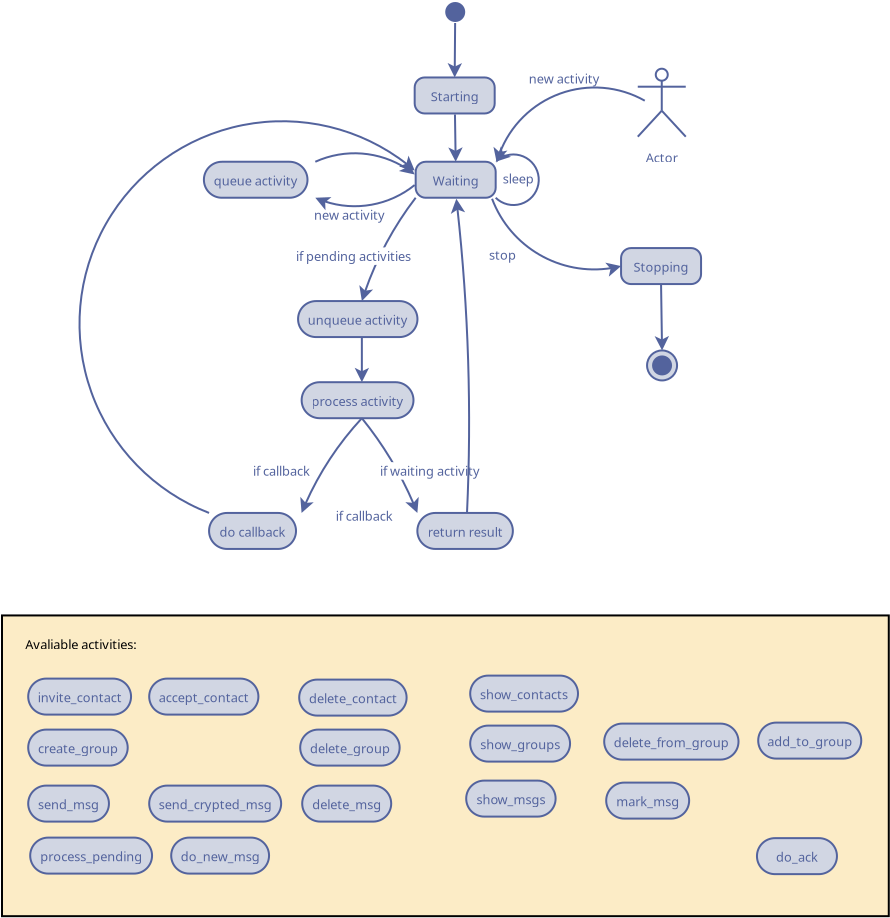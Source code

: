 <?xml version="1.0" encoding="UTF-8"?>
<dia:diagram xmlns:dia="http://www.lysator.liu.se/~alla/dia/">
  <dia:layer name="Background" visible="true" active="true">
    <dia:object type="Standard - Box" version="0" id="O0">
      <dia:attribute name="obj_pos">
        <dia:point val="-10.088,39.937"/>
      </dia:attribute>
      <dia:attribute name="obj_bb">
        <dia:rectangle val="-10.138,39.887;34.301,55.023"/>
      </dia:attribute>
      <dia:attribute name="elem_corner">
        <dia:point val="-10.088,39.937"/>
      </dia:attribute>
      <dia:attribute name="elem_width">
        <dia:real val="44.339"/>
      </dia:attribute>
      <dia:attribute name="elem_height">
        <dia:real val="15.037"/>
      </dia:attribute>
      <dia:attribute name="border_width">
        <dia:real val="0.1"/>
      </dia:attribute>
      <dia:attribute name="inner_color">
        <dia:color val="#fcecc6"/>
      </dia:attribute>
      <dia:attribute name="show_background">
        <dia:boolean val="true"/>
      </dia:attribute>
    </dia:object>
    <dia:object type="UML - State Term" version="0" id="O1">
      <dia:attribute name="obj_pos">
        <dia:point val="12.073,9.265"/>
      </dia:attribute>
      <dia:attribute name="obj_bb">
        <dia:rectangle val="12.023,9.215;13.123,10.315"/>
      </dia:attribute>
      <dia:attribute name="meta">
        <dia:composite type="dict"/>
      </dia:attribute>
      <dia:attribute name="elem_corner">
        <dia:point val="12.073,9.265"/>
      </dia:attribute>
      <dia:attribute name="elem_width">
        <dia:real val="1"/>
      </dia:attribute>
      <dia:attribute name="elem_height">
        <dia:real val="1"/>
      </dia:attribute>
      <dia:attribute name="line_colour">
        <dia:color val="#53639d"/>
      </dia:attribute>
      <dia:attribute name="fill_colour">
        <dia:color val="#d1d6e3"/>
      </dia:attribute>
      <dia:attribute name="is_final">
        <dia:boolean val="false"/>
      </dia:attribute>
    </dia:object>
    <dia:object type="UML - State" version="0" id="O2">
      <dia:attribute name="obj_pos">
        <dia:point val="10.546,13.038"/>
      </dia:attribute>
      <dia:attribute name="obj_bb">
        <dia:rectangle val="10.496,12.988;14.596,14.888"/>
      </dia:attribute>
      <dia:attribute name="meta">
        <dia:composite type="dict"/>
      </dia:attribute>
      <dia:attribute name="elem_corner">
        <dia:point val="10.546,13.038"/>
      </dia:attribute>
      <dia:attribute name="elem_width">
        <dia:real val="4"/>
      </dia:attribute>
      <dia:attribute name="elem_height">
        <dia:real val="1.8"/>
      </dia:attribute>
      <dia:attribute name="line_colour">
        <dia:color val="#53639d"/>
      </dia:attribute>
      <dia:attribute name="fill_colour">
        <dia:color val="#d1d6e3"/>
      </dia:attribute>
      <dia:attribute name="text">
        <dia:composite type="text">
          <dia:attribute name="string">
            <dia:string>#Starting#</dia:string>
          </dia:attribute>
          <dia:attribute name="font">
            <dia:font family="sans" style="0" name="Helvetica"/>
          </dia:attribute>
          <dia:attribute name="height">
            <dia:real val="0.8"/>
          </dia:attribute>
          <dia:attribute name="pos">
            <dia:point val="12.546,14.133"/>
          </dia:attribute>
          <dia:attribute name="color">
            <dia:color val="#53639d"/>
          </dia:attribute>
          <dia:attribute name="alignment">
            <dia:enum val="1"/>
          </dia:attribute>
        </dia:composite>
      </dia:attribute>
      <dia:attribute name="entry_action">
        <dia:string>##</dia:string>
      </dia:attribute>
      <dia:attribute name="do_action">
        <dia:string>##</dia:string>
      </dia:attribute>
      <dia:attribute name="exit_action">
        <dia:string>##</dia:string>
      </dia:attribute>
    </dia:object>
    <dia:object type="Standard - Text" version="1" id="O3">
      <dia:attribute name="obj_pos">
        <dia:point val="14.952,18.337"/>
      </dia:attribute>
      <dia:attribute name="obj_bb">
        <dia:rectangle val="14.952,17.742;16.66,18.49"/>
      </dia:attribute>
      <dia:attribute name="text">
        <dia:composite type="text">
          <dia:attribute name="string">
            <dia:string>#sleep#</dia:string>
          </dia:attribute>
          <dia:attribute name="font">
            <dia:font family="sans" style="0" name="Helvetica"/>
          </dia:attribute>
          <dia:attribute name="height">
            <dia:real val="0.8"/>
          </dia:attribute>
          <dia:attribute name="pos">
            <dia:point val="14.952,18.337"/>
          </dia:attribute>
          <dia:attribute name="color">
            <dia:color val="#53639d"/>
          </dia:attribute>
          <dia:attribute name="alignment">
            <dia:enum val="0"/>
          </dia:attribute>
        </dia:composite>
      </dia:attribute>
      <dia:attribute name="valign">
        <dia:enum val="3"/>
      </dia:attribute>
    </dia:object>
    <dia:object type="Standard - Line" version="0" id="O4">
      <dia:attribute name="obj_pos">
        <dia:point val="12.568,10.315"/>
      </dia:attribute>
      <dia:attribute name="obj_bb">
        <dia:rectangle val="12.189,10.264;12.913,13.149"/>
      </dia:attribute>
      <dia:attribute name="conn_endpoints">
        <dia:point val="12.568,10.315"/>
        <dia:point val="12.546,13.038"/>
      </dia:attribute>
      <dia:attribute name="numcp">
        <dia:int val="1"/>
      </dia:attribute>
      <dia:attribute name="line_color">
        <dia:color val="#53639d"/>
      </dia:attribute>
      <dia:attribute name="end_arrow">
        <dia:enum val="22"/>
      </dia:attribute>
      <dia:attribute name="end_arrow_length">
        <dia:real val="0.5"/>
      </dia:attribute>
      <dia:attribute name="end_arrow_width">
        <dia:real val="0.5"/>
      </dia:attribute>
      <dia:connections>
        <dia:connection handle="0" to="O1" connection="8"/>
        <dia:connection handle="1" to="O2" connection="1"/>
      </dia:connections>
    </dia:object>
    <dia:object type="UML - State" version="0" id="O5">
      <dia:attribute name="obj_pos">
        <dia:point val="10.596,17.253"/>
      </dia:attribute>
      <dia:attribute name="obj_bb">
        <dia:rectangle val="10.546,17.203;14.646,19.102"/>
      </dia:attribute>
      <dia:attribute name="meta">
        <dia:composite type="dict"/>
      </dia:attribute>
      <dia:attribute name="elem_corner">
        <dia:point val="10.596,17.253"/>
      </dia:attribute>
      <dia:attribute name="elem_width">
        <dia:real val="4"/>
      </dia:attribute>
      <dia:attribute name="elem_height">
        <dia:real val="1.8"/>
      </dia:attribute>
      <dia:attribute name="line_colour">
        <dia:color val="#53639d"/>
      </dia:attribute>
      <dia:attribute name="fill_colour">
        <dia:color val="#d1d6e3"/>
      </dia:attribute>
      <dia:attribute name="text">
        <dia:composite type="text">
          <dia:attribute name="string">
            <dia:string>#Waiting#</dia:string>
          </dia:attribute>
          <dia:attribute name="font">
            <dia:font family="sans" style="0" name="Helvetica"/>
          </dia:attribute>
          <dia:attribute name="height">
            <dia:real val="0.8"/>
          </dia:attribute>
          <dia:attribute name="pos">
            <dia:point val="12.596,18.348"/>
          </dia:attribute>
          <dia:attribute name="color">
            <dia:color val="#53639d"/>
          </dia:attribute>
          <dia:attribute name="alignment">
            <dia:enum val="1"/>
          </dia:attribute>
        </dia:composite>
      </dia:attribute>
      <dia:attribute name="entry_action">
        <dia:string>##</dia:string>
      </dia:attribute>
      <dia:attribute name="do_action">
        <dia:string>##</dia:string>
      </dia:attribute>
      <dia:attribute name="exit_action">
        <dia:string>##</dia:string>
      </dia:attribute>
    </dia:object>
    <dia:object type="Standard - Arc" version="0" id="O6">
      <dia:attribute name="obj_pos">
        <dia:point val="14.596,19.052"/>
      </dia:attribute>
      <dia:attribute name="obj_bb">
        <dia:rectangle val="14.546,16.487;16.8,19.468"/>
      </dia:attribute>
      <dia:attribute name="conn_endpoints">
        <dia:point val="14.596,19.052"/>
        <dia:point val="14.596,17.253"/>
      </dia:attribute>
      <dia:attribute name="arc_color">
        <dia:color val="#53639d"/>
      </dia:attribute>
      <dia:attribute name="curve_distance">
        <dia:real val="2.154"/>
      </dia:attribute>
      <dia:attribute name="end_arrow">
        <dia:enum val="22"/>
      </dia:attribute>
      <dia:attribute name="end_arrow_length">
        <dia:real val="0.5"/>
      </dia:attribute>
      <dia:attribute name="end_arrow_width">
        <dia:real val="0.5"/>
      </dia:attribute>
      <dia:connections>
        <dia:connection handle="0" to="O5" connection="7"/>
        <dia:connection handle="1" to="O5" connection="2"/>
      </dia:connections>
    </dia:object>
    <dia:object type="UML - Activity" version="0" id="O7">
      <dia:attribute name="obj_pos">
        <dia:point val="0.007,17.253"/>
      </dia:attribute>
      <dia:attribute name="obj_bb">
        <dia:rectangle val="-0.043,17.203;5.627,19.102"/>
      </dia:attribute>
      <dia:attribute name="meta">
        <dia:composite type="dict"/>
      </dia:attribute>
      <dia:attribute name="elem_corner">
        <dia:point val="0.007,17.253"/>
      </dia:attribute>
      <dia:attribute name="elem_width">
        <dia:real val="5.57"/>
      </dia:attribute>
      <dia:attribute name="elem_height">
        <dia:real val="1.8"/>
      </dia:attribute>
      <dia:attribute name="line_colour">
        <dia:color val="#53639d"/>
      </dia:attribute>
      <dia:attribute name="fill_colour">
        <dia:color val="#d1d6e3"/>
      </dia:attribute>
      <dia:attribute name="text">
        <dia:composite type="text">
          <dia:attribute name="string">
            <dia:string>#queue activity#</dia:string>
          </dia:attribute>
          <dia:attribute name="font">
            <dia:font family="sans" style="0" name="Helvetica"/>
          </dia:attribute>
          <dia:attribute name="height">
            <dia:real val="0.8"/>
          </dia:attribute>
          <dia:attribute name="pos">
            <dia:point val="2.792,18.348"/>
          </dia:attribute>
          <dia:attribute name="color">
            <dia:color val="#53639d"/>
          </dia:attribute>
          <dia:attribute name="alignment">
            <dia:enum val="1"/>
          </dia:attribute>
        </dia:composite>
      </dia:attribute>
    </dia:object>
    <dia:object type="Standard - Line" version="0" id="O8">
      <dia:attribute name="obj_pos">
        <dia:point val="12.56,14.887"/>
      </dia:attribute>
      <dia:attribute name="obj_bb">
        <dia:rectangle val="12.225,14.836;12.948,17.364"/>
      </dia:attribute>
      <dia:attribute name="conn_endpoints">
        <dia:point val="12.56,14.887"/>
        <dia:point val="12.596,17.253"/>
      </dia:attribute>
      <dia:attribute name="numcp">
        <dia:int val="1"/>
      </dia:attribute>
      <dia:attribute name="line_color">
        <dia:color val="#53639d"/>
      </dia:attribute>
      <dia:attribute name="end_arrow">
        <dia:enum val="22"/>
      </dia:attribute>
      <dia:attribute name="end_arrow_length">
        <dia:real val="0.5"/>
      </dia:attribute>
      <dia:attribute name="end_arrow_width">
        <dia:real val="0.5"/>
      </dia:attribute>
      <dia:connections>
        <dia:connection handle="0" to="O2" connection="8"/>
        <dia:connection handle="1" to="O5" connection="1"/>
      </dia:connections>
    </dia:object>
    <dia:object type="Standard - Arc" version="0" id="O9">
      <dia:attribute name="obj_pos">
        <dia:point val="12.596,18.152"/>
      </dia:attribute>
      <dia:attribute name="obj_bb">
        <dia:rectangle val="5.521,18.096;12.652,19.593"/>
      </dia:attribute>
      <dia:attribute name="conn_endpoints">
        <dia:point val="12.596,18.152"/>
        <dia:point val="5.577,19.052"/>
      </dia:attribute>
      <dia:attribute name="arc_color">
        <dia:color val="#53639d"/>
      </dia:attribute>
      <dia:attribute name="curve_distance">
        <dia:real val="-0.71"/>
      </dia:attribute>
      <dia:attribute name="end_arrow">
        <dia:enum val="22"/>
      </dia:attribute>
      <dia:attribute name="end_arrow_length">
        <dia:real val="0.5"/>
      </dia:attribute>
      <dia:attribute name="end_arrow_width">
        <dia:real val="0.5"/>
      </dia:attribute>
      <dia:connections>
        <dia:connection handle="0" to="O5" connection="8"/>
        <dia:connection handle="1" to="O7" connection="7"/>
      </dia:connections>
    </dia:object>
    <dia:object type="Standard - Arc" version="0" id="O10">
      <dia:attribute name="obj_pos">
        <dia:point val="10.596,19.052"/>
      </dia:attribute>
      <dia:attribute name="obj_bb">
        <dia:rectangle val="7.778,18.985;10.663,24.286"/>
      </dia:attribute>
      <dia:attribute name="conn_endpoints">
        <dia:point val="10.596,19.052"/>
        <dia:point val="7.905,24.219"/>
      </dia:attribute>
      <dia:attribute name="arc_color">
        <dia:color val="#53639d"/>
      </dia:attribute>
      <dia:attribute name="curve_distance">
        <dia:real val="0.255"/>
      </dia:attribute>
      <dia:attribute name="end_arrow">
        <dia:enum val="22"/>
      </dia:attribute>
      <dia:attribute name="end_arrow_length">
        <dia:real val="0.5"/>
      </dia:attribute>
      <dia:attribute name="end_arrow_width">
        <dia:real val="0.5"/>
      </dia:attribute>
      <dia:connections>
        <dia:connection handle="0" to="O5" connection="5"/>
        <dia:connection handle="1" to="O14" connection="1"/>
      </dia:connections>
    </dia:object>
    <dia:object type="UML - State Term" version="0" id="O11">
      <dia:attribute name="obj_pos">
        <dia:point val="22.165,26.687"/>
      </dia:attribute>
      <dia:attribute name="obj_bb">
        <dia:rectangle val="22.115,26.637;23.715,28.237"/>
      </dia:attribute>
      <dia:attribute name="meta">
        <dia:composite type="dict"/>
      </dia:attribute>
      <dia:attribute name="elem_corner">
        <dia:point val="22.165,26.687"/>
      </dia:attribute>
      <dia:attribute name="elem_width">
        <dia:real val="1.5"/>
      </dia:attribute>
      <dia:attribute name="elem_height">
        <dia:real val="1.5"/>
      </dia:attribute>
      <dia:attribute name="line_colour">
        <dia:color val="#53639d"/>
      </dia:attribute>
      <dia:attribute name="fill_colour">
        <dia:color val="#d1d6e3"/>
      </dia:attribute>
      <dia:attribute name="is_final">
        <dia:boolean val="true"/>
      </dia:attribute>
    </dia:object>
    <dia:object type="Standard - Text" version="1" id="O12">
      <dia:attribute name="obj_pos">
        <dia:point val="5.507,20.148"/>
      </dia:attribute>
      <dia:attribute name="obj_bb">
        <dia:rectangle val="5.507,19.552;9.392,20.3"/>
      </dia:attribute>
      <dia:attribute name="text">
        <dia:composite type="text">
          <dia:attribute name="string">
            <dia:string>#new activity#</dia:string>
          </dia:attribute>
          <dia:attribute name="font">
            <dia:font family="sans" style="0" name="Helvetica"/>
          </dia:attribute>
          <dia:attribute name="height">
            <dia:real val="0.8"/>
          </dia:attribute>
          <dia:attribute name="pos">
            <dia:point val="5.507,20.148"/>
          </dia:attribute>
          <dia:attribute name="color">
            <dia:color val="#53639d"/>
          </dia:attribute>
          <dia:attribute name="alignment">
            <dia:enum val="0"/>
          </dia:attribute>
        </dia:composite>
      </dia:attribute>
      <dia:attribute name="valign">
        <dia:enum val="3"/>
      </dia:attribute>
    </dia:object>
    <dia:object type="Standard - Text" version="1" id="O13">
      <dia:attribute name="obj_pos">
        <dia:point val="14.257,22.147"/>
      </dia:attribute>
      <dia:attribute name="obj_bb">
        <dia:rectangle val="14.257,21.552;15.64,22.3"/>
      </dia:attribute>
      <dia:attribute name="text">
        <dia:composite type="text">
          <dia:attribute name="string">
            <dia:string>#stop#</dia:string>
          </dia:attribute>
          <dia:attribute name="font">
            <dia:font family="sans" style="0" name="Helvetica"/>
          </dia:attribute>
          <dia:attribute name="height">
            <dia:real val="0.8"/>
          </dia:attribute>
          <dia:attribute name="pos">
            <dia:point val="14.257,22.147"/>
          </dia:attribute>
          <dia:attribute name="color">
            <dia:color val="#53639d"/>
          </dia:attribute>
          <dia:attribute name="alignment">
            <dia:enum val="0"/>
          </dia:attribute>
        </dia:composite>
      </dia:attribute>
      <dia:attribute name="valign">
        <dia:enum val="3"/>
      </dia:attribute>
    </dia:object>
    <dia:object type="UML - Activity" version="0" id="O14">
      <dia:attribute name="obj_pos">
        <dia:point val="4.715,24.219"/>
      </dia:attribute>
      <dia:attribute name="obj_bb">
        <dia:rectangle val="4.665,24.169;11.145,26.069"/>
      </dia:attribute>
      <dia:attribute name="meta">
        <dia:composite type="dict"/>
      </dia:attribute>
      <dia:attribute name="elem_corner">
        <dia:point val="4.715,24.219"/>
      </dia:attribute>
      <dia:attribute name="elem_width">
        <dia:real val="6.38"/>
      </dia:attribute>
      <dia:attribute name="elem_height">
        <dia:real val="1.8"/>
      </dia:attribute>
      <dia:attribute name="line_colour">
        <dia:color val="#53639d"/>
      </dia:attribute>
      <dia:attribute name="fill_colour">
        <dia:color val="#d1d6e3"/>
      </dia:attribute>
      <dia:attribute name="text">
        <dia:composite type="text">
          <dia:attribute name="string">
            <dia:string>#unqueue activity#</dia:string>
          </dia:attribute>
          <dia:attribute name="font">
            <dia:font family="sans" style="0" name="Helvetica"/>
          </dia:attribute>
          <dia:attribute name="height">
            <dia:real val="0.8"/>
          </dia:attribute>
          <dia:attribute name="pos">
            <dia:point val="7.905,25.314"/>
          </dia:attribute>
          <dia:attribute name="color">
            <dia:color val="#53639d"/>
          </dia:attribute>
          <dia:attribute name="alignment">
            <dia:enum val="1"/>
          </dia:attribute>
        </dia:composite>
      </dia:attribute>
    </dia:object>
    <dia:object type="Standard - Text" version="1" id="O15">
      <dia:attribute name="obj_pos">
        <dia:point val="4.615,22.22"/>
      </dia:attribute>
      <dia:attribute name="obj_bb">
        <dia:rectangle val="4.615,21.625;10.912,22.372"/>
      </dia:attribute>
      <dia:attribute name="text">
        <dia:composite type="text">
          <dia:attribute name="string">
            <dia:string>#if pending activities#</dia:string>
          </dia:attribute>
          <dia:attribute name="font">
            <dia:font family="sans" style="0" name="Helvetica"/>
          </dia:attribute>
          <dia:attribute name="height">
            <dia:real val="0.8"/>
          </dia:attribute>
          <dia:attribute name="pos">
            <dia:point val="4.615,22.22"/>
          </dia:attribute>
          <dia:attribute name="color">
            <dia:color val="#53639d"/>
          </dia:attribute>
          <dia:attribute name="alignment">
            <dia:enum val="0"/>
          </dia:attribute>
        </dia:composite>
      </dia:attribute>
      <dia:attribute name="valign">
        <dia:enum val="3"/>
      </dia:attribute>
      <dia:attribute name="fill_color">
        <dia:color val="#ffffff"/>
      </dia:attribute>
      <dia:attribute name="show_background">
        <dia:boolean val="true"/>
      </dia:attribute>
    </dia:object>
    <dia:object type="UML - Activity" version="0" id="O16">
      <dia:attribute name="obj_pos">
        <dia:point val="4.894,28.275"/>
      </dia:attribute>
      <dia:attribute name="obj_bb">
        <dia:rectangle val="4.844,28.225;10.966,30.125"/>
      </dia:attribute>
      <dia:attribute name="meta">
        <dia:composite type="dict"/>
      </dia:attribute>
      <dia:attribute name="elem_corner">
        <dia:point val="4.894,28.275"/>
      </dia:attribute>
      <dia:attribute name="elem_width">
        <dia:real val="6.022"/>
      </dia:attribute>
      <dia:attribute name="elem_height">
        <dia:real val="1.8"/>
      </dia:attribute>
      <dia:attribute name="line_colour">
        <dia:color val="#53639d"/>
      </dia:attribute>
      <dia:attribute name="fill_colour">
        <dia:color val="#d1d6e3"/>
      </dia:attribute>
      <dia:attribute name="text">
        <dia:composite type="text">
          <dia:attribute name="string">
            <dia:string>#process activity#</dia:string>
          </dia:attribute>
          <dia:attribute name="font">
            <dia:font family="sans" style="0" name="Helvetica"/>
          </dia:attribute>
          <dia:attribute name="height">
            <dia:real val="0.8"/>
          </dia:attribute>
          <dia:attribute name="pos">
            <dia:point val="7.905,29.37"/>
          </dia:attribute>
          <dia:attribute name="color">
            <dia:color val="#53639d"/>
          </dia:attribute>
          <dia:attribute name="alignment">
            <dia:enum val="1"/>
          </dia:attribute>
        </dia:composite>
      </dia:attribute>
    </dia:object>
    <dia:object type="Standard - Line" version="0" id="O17">
      <dia:attribute name="obj_pos">
        <dia:point val="7.905,26.019"/>
      </dia:attribute>
      <dia:attribute name="obj_bb">
        <dia:rectangle val="7.543,25.969;8.267,28.387"/>
      </dia:attribute>
      <dia:attribute name="conn_endpoints">
        <dia:point val="7.905,26.019"/>
        <dia:point val="7.905,28.275"/>
      </dia:attribute>
      <dia:attribute name="numcp">
        <dia:int val="1"/>
      </dia:attribute>
      <dia:attribute name="line_color">
        <dia:color val="#53639d"/>
      </dia:attribute>
      <dia:attribute name="end_arrow">
        <dia:enum val="22"/>
      </dia:attribute>
      <dia:attribute name="end_arrow_length">
        <dia:real val="0.5"/>
      </dia:attribute>
      <dia:attribute name="end_arrow_width">
        <dia:real val="0.5"/>
      </dia:attribute>
      <dia:connections>
        <dia:connection handle="0" to="O14" connection="6"/>
        <dia:connection handle="1" to="O16" connection="1"/>
      </dia:connections>
    </dia:object>
    <dia:object type="UML - Activity" version="0" id="O18">
      <dia:attribute name="obj_pos">
        <dia:point val="0.265,34.812"/>
      </dia:attribute>
      <dia:attribute name="obj_bb">
        <dia:rectangle val="0.215,34.763;4.94,36.663"/>
      </dia:attribute>
      <dia:attribute name="meta">
        <dia:composite type="dict"/>
      </dia:attribute>
      <dia:attribute name="elem_corner">
        <dia:point val="0.265,34.812"/>
      </dia:attribute>
      <dia:attribute name="elem_width">
        <dia:real val="4.625"/>
      </dia:attribute>
      <dia:attribute name="elem_height">
        <dia:real val="1.8"/>
      </dia:attribute>
      <dia:attribute name="line_colour">
        <dia:color val="#53639d"/>
      </dia:attribute>
      <dia:attribute name="fill_colour">
        <dia:color val="#d1d6e3"/>
      </dia:attribute>
      <dia:attribute name="text">
        <dia:composite type="text">
          <dia:attribute name="string">
            <dia:string>#do callback#</dia:string>
          </dia:attribute>
          <dia:attribute name="font">
            <dia:font family="sans" style="0" name="Helvetica"/>
          </dia:attribute>
          <dia:attribute name="height">
            <dia:real val="0.8"/>
          </dia:attribute>
          <dia:attribute name="pos">
            <dia:point val="2.578,35.907"/>
          </dia:attribute>
          <dia:attribute name="color">
            <dia:color val="#53639d"/>
          </dia:attribute>
          <dia:attribute name="alignment">
            <dia:enum val="1"/>
          </dia:attribute>
        </dia:composite>
      </dia:attribute>
    </dia:object>
    <dia:object type="UML - Activity" version="0" id="O19">
      <dia:attribute name="obj_pos">
        <dia:point val="10.68,34.812"/>
      </dia:attribute>
      <dia:attribute name="obj_bb">
        <dia:rectangle val="10.63,34.763;15.695,36.663"/>
      </dia:attribute>
      <dia:attribute name="meta">
        <dia:composite type="dict"/>
      </dia:attribute>
      <dia:attribute name="elem_corner">
        <dia:point val="10.68,34.812"/>
      </dia:attribute>
      <dia:attribute name="elem_width">
        <dia:real val="4.965"/>
      </dia:attribute>
      <dia:attribute name="elem_height">
        <dia:real val="1.8"/>
      </dia:attribute>
      <dia:attribute name="line_colour">
        <dia:color val="#53639d"/>
      </dia:attribute>
      <dia:attribute name="fill_colour">
        <dia:color val="#d1d6e3"/>
      </dia:attribute>
      <dia:attribute name="text">
        <dia:composite type="text">
          <dia:attribute name="string">
            <dia:string>#return result#</dia:string>
          </dia:attribute>
          <dia:attribute name="font">
            <dia:font family="sans" style="0" name="Helvetica"/>
          </dia:attribute>
          <dia:attribute name="height">
            <dia:real val="0.8"/>
          </dia:attribute>
          <dia:attribute name="pos">
            <dia:point val="13.162,35.907"/>
          </dia:attribute>
          <dia:attribute name="color">
            <dia:color val="#53639d"/>
          </dia:attribute>
          <dia:attribute name="alignment">
            <dia:enum val="1"/>
          </dia:attribute>
        </dia:composite>
      </dia:attribute>
    </dia:object>
    <dia:object type="Standard - Arc" version="0" id="O20">
      <dia:attribute name="obj_pos">
        <dia:point val="7.905,30.075"/>
      </dia:attribute>
      <dia:attribute name="obj_bb">
        <dia:rectangle val="4.818,30.006;7.974,34.882"/>
      </dia:attribute>
      <dia:attribute name="conn_endpoints">
        <dia:point val="7.905,30.075"/>
        <dia:point val="4.89,34.812"/>
      </dia:attribute>
      <dia:attribute name="arc_color">
        <dia:color val="#53639d"/>
      </dia:attribute>
      <dia:attribute name="curve_distance">
        <dia:real val="0.255"/>
      </dia:attribute>
      <dia:attribute name="end_arrow">
        <dia:enum val="22"/>
      </dia:attribute>
      <dia:attribute name="end_arrow_length">
        <dia:real val="0.5"/>
      </dia:attribute>
      <dia:attribute name="end_arrow_width">
        <dia:real val="0.5"/>
      </dia:attribute>
      <dia:connections>
        <dia:connection handle="0" to="O16" connection="6"/>
        <dia:connection handle="1" to="O18" connection="2"/>
      </dia:connections>
    </dia:object>
    <dia:object type="Standard - Text" version="1" id="O21">
      <dia:attribute name="obj_pos">
        <dia:point val="2.465,32.958"/>
      </dia:attribute>
      <dia:attribute name="obj_bb">
        <dia:rectangle val="2.465,32.362;5.692,33.11"/>
      </dia:attribute>
      <dia:attribute name="text">
        <dia:composite type="text">
          <dia:attribute name="string">
            <dia:string>#if callback#</dia:string>
          </dia:attribute>
          <dia:attribute name="font">
            <dia:font family="sans" style="0" name="Helvetica"/>
          </dia:attribute>
          <dia:attribute name="height">
            <dia:real val="0.8"/>
          </dia:attribute>
          <dia:attribute name="pos">
            <dia:point val="2.465,32.958"/>
          </dia:attribute>
          <dia:attribute name="color">
            <dia:color val="#53639d"/>
          </dia:attribute>
          <dia:attribute name="alignment">
            <dia:enum val="0"/>
          </dia:attribute>
        </dia:composite>
      </dia:attribute>
      <dia:attribute name="valign">
        <dia:enum val="3"/>
      </dia:attribute>
      <dia:attribute name="fill_color">
        <dia:color val="#ffffff"/>
      </dia:attribute>
      <dia:attribute name="show_background">
        <dia:boolean val="true"/>
      </dia:attribute>
    </dia:object>
    <dia:object type="Standard - Arc" version="0" id="O22">
      <dia:attribute name="obj_pos">
        <dia:point val="7.905,30.075"/>
      </dia:attribute>
      <dia:attribute name="obj_bb">
        <dia:rectangle val="7.837,30.007;10.757,34.881"/>
      </dia:attribute>
      <dia:attribute name="conn_endpoints">
        <dia:point val="7.905,30.075"/>
        <dia:point val="10.68,34.812"/>
      </dia:attribute>
      <dia:attribute name="arc_color">
        <dia:color val="#53639d"/>
      </dia:attribute>
      <dia:attribute name="curve_distance">
        <dia:real val="-0.209"/>
      </dia:attribute>
      <dia:attribute name="end_arrow">
        <dia:enum val="22"/>
      </dia:attribute>
      <dia:attribute name="end_arrow_length">
        <dia:real val="0.5"/>
      </dia:attribute>
      <dia:attribute name="end_arrow_width">
        <dia:real val="0.5"/>
      </dia:attribute>
      <dia:connections>
        <dia:connection handle="0" to="O16" connection="6"/>
        <dia:connection handle="1" to="O19" connection="0"/>
      </dia:connections>
    </dia:object>
    <dia:object type="Standard - Text" version="1" id="O23">
      <dia:attribute name="obj_pos">
        <dia:point val="8.815,32.958"/>
      </dia:attribute>
      <dia:attribute name="obj_bb">
        <dia:rectangle val="8.815,32.362;14.315,33.11"/>
      </dia:attribute>
      <dia:attribute name="text">
        <dia:composite type="text">
          <dia:attribute name="string">
            <dia:string>#if waiting activity#</dia:string>
          </dia:attribute>
          <dia:attribute name="font">
            <dia:font family="sans" style="0" name="Helvetica"/>
          </dia:attribute>
          <dia:attribute name="height">
            <dia:real val="0.8"/>
          </dia:attribute>
          <dia:attribute name="pos">
            <dia:point val="8.815,32.958"/>
          </dia:attribute>
          <dia:attribute name="color">
            <dia:color val="#53639d"/>
          </dia:attribute>
          <dia:attribute name="alignment">
            <dia:enum val="0"/>
          </dia:attribute>
        </dia:composite>
      </dia:attribute>
      <dia:attribute name="valign">
        <dia:enum val="3"/>
      </dia:attribute>
      <dia:attribute name="fill_color">
        <dia:color val="#ffffff"/>
      </dia:attribute>
      <dia:attribute name="show_background">
        <dia:boolean val="true"/>
      </dia:attribute>
    </dia:object>
    <dia:object type="UML - State" version="0" id="O24">
      <dia:attribute name="obj_pos">
        <dia:point val="20.865,21.569"/>
      </dia:attribute>
      <dia:attribute name="obj_bb">
        <dia:rectangle val="20.815,21.519;24.915,23.419"/>
      </dia:attribute>
      <dia:attribute name="meta">
        <dia:composite type="dict"/>
      </dia:attribute>
      <dia:attribute name="elem_corner">
        <dia:point val="20.865,21.569"/>
      </dia:attribute>
      <dia:attribute name="elem_width">
        <dia:real val="4"/>
      </dia:attribute>
      <dia:attribute name="elem_height">
        <dia:real val="1.8"/>
      </dia:attribute>
      <dia:attribute name="line_colour">
        <dia:color val="#53639d"/>
      </dia:attribute>
      <dia:attribute name="fill_colour">
        <dia:color val="#d1d6e3"/>
      </dia:attribute>
      <dia:attribute name="text">
        <dia:composite type="text">
          <dia:attribute name="string">
            <dia:string>#Stopping#</dia:string>
          </dia:attribute>
          <dia:attribute name="font">
            <dia:font family="sans" style="0" name="Helvetica"/>
          </dia:attribute>
          <dia:attribute name="height">
            <dia:real val="0.8"/>
          </dia:attribute>
          <dia:attribute name="pos">
            <dia:point val="22.865,22.664"/>
          </dia:attribute>
          <dia:attribute name="color">
            <dia:color val="#53639d"/>
          </dia:attribute>
          <dia:attribute name="alignment">
            <dia:enum val="1"/>
          </dia:attribute>
        </dia:composite>
      </dia:attribute>
      <dia:attribute name="entry_action">
        <dia:string>##</dia:string>
      </dia:attribute>
      <dia:attribute name="do_action">
        <dia:string>##</dia:string>
      </dia:attribute>
      <dia:attribute name="exit_action">
        <dia:string>##</dia:string>
      </dia:attribute>
    </dia:object>
    <dia:object type="Standard - Arc" version="0" id="O25">
      <dia:attribute name="obj_pos">
        <dia:point val="12.596,18.152"/>
      </dia:attribute>
      <dia:attribute name="obj_bb">
        <dia:rectangle val="12.528,18.085;20.933,22.9"/>
      </dia:attribute>
      <dia:attribute name="conn_endpoints">
        <dia:point val="12.596,18.152"/>
        <dia:point val="20.865,22.469"/>
      </dia:attribute>
      <dia:attribute name="arc_color">
        <dia:color val="#53639d"/>
      </dia:attribute>
      <dia:attribute name="curve_distance">
        <dia:real val="1.389"/>
      </dia:attribute>
      <dia:attribute name="end_arrow">
        <dia:enum val="22"/>
      </dia:attribute>
      <dia:attribute name="end_arrow_length">
        <dia:real val="0.5"/>
      </dia:attribute>
      <dia:attribute name="end_arrow_width">
        <dia:real val="0.5"/>
      </dia:attribute>
      <dia:connections>
        <dia:connection handle="0" to="O5" connection="8"/>
        <dia:connection handle="1" to="O24" connection="3"/>
      </dia:connections>
    </dia:object>
    <dia:object type="Standard - Line" version="0" id="O26">
      <dia:attribute name="obj_pos">
        <dia:point val="22.865,23.369"/>
      </dia:attribute>
      <dia:attribute name="obj_bb">
        <dia:rectangle val="22.544,23.318;23.267,26.799"/>
      </dia:attribute>
      <dia:attribute name="conn_endpoints">
        <dia:point val="22.865,23.369"/>
        <dia:point val="22.915,26.687"/>
      </dia:attribute>
      <dia:attribute name="numcp">
        <dia:int val="1"/>
      </dia:attribute>
      <dia:attribute name="line_color">
        <dia:color val="#53639d"/>
      </dia:attribute>
      <dia:attribute name="end_arrow">
        <dia:enum val="22"/>
      </dia:attribute>
      <dia:attribute name="end_arrow_length">
        <dia:real val="0.5"/>
      </dia:attribute>
      <dia:attribute name="end_arrow_width">
        <dia:real val="0.5"/>
      </dia:attribute>
      <dia:connections>
        <dia:connection handle="0" to="O24" connection="6"/>
        <dia:connection handle="1" to="O11" connection="1"/>
      </dia:connections>
    </dia:object>
    <dia:object type="Standard - Arc" version="0" id="O27">
      <dia:attribute name="obj_pos">
        <dia:point val="5.577,17.253"/>
      </dia:attribute>
      <dia:attribute name="obj_bb">
        <dia:rectangle val="5.521,16.874;12.652,18.209"/>
      </dia:attribute>
      <dia:attribute name="conn_endpoints">
        <dia:point val="5.577,17.253"/>
        <dia:point val="12.596,18.152"/>
      </dia:attribute>
      <dia:attribute name="arc_color">
        <dia:color val="#53639d"/>
      </dia:attribute>
      <dia:attribute name="curve_distance">
        <dia:real val="-0.71"/>
      </dia:attribute>
      <dia:attribute name="end_arrow">
        <dia:enum val="22"/>
      </dia:attribute>
      <dia:attribute name="end_arrow_length">
        <dia:real val="0.5"/>
      </dia:attribute>
      <dia:attribute name="end_arrow_width">
        <dia:real val="0.5"/>
      </dia:attribute>
      <dia:connections>
        <dia:connection handle="0" to="O7" connection="2"/>
        <dia:connection handle="1" to="O5" connection="8"/>
      </dia:connections>
    </dia:object>
    <dia:object type="Standard - Text" version="1" id="O28">
      <dia:attribute name="obj_pos">
        <dia:point val="6.605,35.208"/>
      </dia:attribute>
      <dia:attribute name="obj_bb">
        <dia:rectangle val="6.605,34.612;9.832,35.36"/>
      </dia:attribute>
      <dia:attribute name="text">
        <dia:composite type="text">
          <dia:attribute name="string">
            <dia:string>#if callback#</dia:string>
          </dia:attribute>
          <dia:attribute name="font">
            <dia:font family="sans" style="0" name="Helvetica"/>
          </dia:attribute>
          <dia:attribute name="height">
            <dia:real val="0.8"/>
          </dia:attribute>
          <dia:attribute name="pos">
            <dia:point val="6.605,35.208"/>
          </dia:attribute>
          <dia:attribute name="color">
            <dia:color val="#53639d"/>
          </dia:attribute>
          <dia:attribute name="alignment">
            <dia:enum val="0"/>
          </dia:attribute>
        </dia:composite>
      </dia:attribute>
      <dia:attribute name="valign">
        <dia:enum val="3"/>
      </dia:attribute>
      <dia:attribute name="fill_color">
        <dia:color val="#ffffff"/>
      </dia:attribute>
      <dia:attribute name="show_background">
        <dia:boolean val="true"/>
      </dia:attribute>
    </dia:object>
    <dia:object type="Standard - Arc" version="0" id="O29">
      <dia:attribute name="obj_pos">
        <dia:point val="0.265,34.812"/>
      </dia:attribute>
      <dia:attribute name="obj_bb">
        <dia:rectangle val="-6.002,14.514;12.666,34.882"/>
      </dia:attribute>
      <dia:attribute name="conn_endpoints">
        <dia:point val="0.265,34.812"/>
        <dia:point val="12.596,18.152"/>
      </dia:attribute>
      <dia:attribute name="arc_color">
        <dia:color val="#53639d"/>
      </dia:attribute>
      <dia:attribute name="curve_distance">
        <dia:real val="-12.818"/>
      </dia:attribute>
      <dia:attribute name="end_arrow">
        <dia:enum val="22"/>
      </dia:attribute>
      <dia:attribute name="end_arrow_length">
        <dia:real val="0.5"/>
      </dia:attribute>
      <dia:attribute name="end_arrow_width">
        <dia:real val="0.5"/>
      </dia:attribute>
      <dia:connections>
        <dia:connection handle="0" to="O18" connection="0"/>
        <dia:connection handle="1" to="O5" connection="8"/>
      </dia:connections>
    </dia:object>
    <dia:object type="Standard - Arc" version="0" id="O30">
      <dia:attribute name="obj_pos">
        <dia:point val="13.162,34.812"/>
      </dia:attribute>
      <dia:attribute name="obj_bb">
        <dia:rectangle val="12.316,18.101;13.309,34.864"/>
      </dia:attribute>
      <dia:attribute name="conn_endpoints">
        <dia:point val="13.162,34.812"/>
        <dia:point val="12.596,18.152"/>
      </dia:attribute>
      <dia:attribute name="arc_color">
        <dia:color val="#53639d"/>
      </dia:attribute>
      <dia:attribute name="curve_distance">
        <dia:real val="0.316"/>
      </dia:attribute>
      <dia:attribute name="end_arrow">
        <dia:enum val="22"/>
      </dia:attribute>
      <dia:attribute name="end_arrow_length">
        <dia:real val="0.5"/>
      </dia:attribute>
      <dia:attribute name="end_arrow_width">
        <dia:real val="0.5"/>
      </dia:attribute>
      <dia:connections>
        <dia:connection handle="0" to="O19" connection="1"/>
        <dia:connection handle="1" to="O5" connection="8"/>
      </dia:connections>
    </dia:object>
    <dia:object type="UML - Activity" version="0" id="O31">
      <dia:attribute name="obj_pos">
        <dia:point val="-8.778,43.095"/>
      </dia:attribute>
      <dia:attribute name="obj_bb">
        <dia:rectangle val="-8.828,43.045;-3.228,44.945"/>
      </dia:attribute>
      <dia:attribute name="meta">
        <dia:composite type="dict"/>
      </dia:attribute>
      <dia:attribute name="elem_corner">
        <dia:point val="-8.778,43.095"/>
      </dia:attribute>
      <dia:attribute name="elem_width">
        <dia:real val="5.5"/>
      </dia:attribute>
      <dia:attribute name="elem_height">
        <dia:real val="1.8"/>
      </dia:attribute>
      <dia:attribute name="line_colour">
        <dia:color val="#53639d"/>
      </dia:attribute>
      <dia:attribute name="fill_colour">
        <dia:color val="#d1d6e3"/>
      </dia:attribute>
      <dia:attribute name="text">
        <dia:composite type="text">
          <dia:attribute name="string">
            <dia:string>#invite_contact#</dia:string>
          </dia:attribute>
          <dia:attribute name="font">
            <dia:font family="sans" style="0" name="Helvetica"/>
          </dia:attribute>
          <dia:attribute name="height">
            <dia:real val="0.8"/>
          </dia:attribute>
          <dia:attribute name="pos">
            <dia:point val="-6.028,44.19"/>
          </dia:attribute>
          <dia:attribute name="color">
            <dia:color val="#53639d"/>
          </dia:attribute>
          <dia:attribute name="alignment">
            <dia:enum val="1"/>
          </dia:attribute>
        </dia:composite>
      </dia:attribute>
    </dia:object>
    <dia:object type="UML - Activity" version="0" id="O32">
      <dia:attribute name="obj_pos">
        <dia:point val="-2.728,43.095"/>
      </dia:attribute>
      <dia:attribute name="obj_bb">
        <dia:rectangle val="-2.778,43.045;3.187,44.945"/>
      </dia:attribute>
      <dia:attribute name="meta">
        <dia:composite type="dict"/>
      </dia:attribute>
      <dia:attribute name="elem_corner">
        <dia:point val="-2.728,43.095"/>
      </dia:attribute>
      <dia:attribute name="elem_width">
        <dia:real val="5.865"/>
      </dia:attribute>
      <dia:attribute name="elem_height">
        <dia:real val="1.8"/>
      </dia:attribute>
      <dia:attribute name="line_colour">
        <dia:color val="#53639d"/>
      </dia:attribute>
      <dia:attribute name="fill_colour">
        <dia:color val="#d1d6e3"/>
      </dia:attribute>
      <dia:attribute name="text">
        <dia:composite type="text">
          <dia:attribute name="string">
            <dia:string>#accept_contact#</dia:string>
          </dia:attribute>
          <dia:attribute name="font">
            <dia:font family="sans" style="0" name="Helvetica"/>
          </dia:attribute>
          <dia:attribute name="height">
            <dia:real val="0.8"/>
          </dia:attribute>
          <dia:attribute name="pos">
            <dia:point val="0.205,44.19"/>
          </dia:attribute>
          <dia:attribute name="color">
            <dia:color val="#53639d"/>
          </dia:attribute>
          <dia:attribute name="alignment">
            <dia:enum val="1"/>
          </dia:attribute>
        </dia:composite>
      </dia:attribute>
    </dia:object>
    <dia:object type="UML - Activity" version="0" id="O33">
      <dia:attribute name="obj_pos">
        <dia:point val="4.772,43.145"/>
      </dia:attribute>
      <dia:attribute name="obj_bb">
        <dia:rectangle val="4.722,43.095;10.557,44.995"/>
      </dia:attribute>
      <dia:attribute name="meta">
        <dia:composite type="dict"/>
      </dia:attribute>
      <dia:attribute name="elem_corner">
        <dia:point val="4.772,43.145"/>
      </dia:attribute>
      <dia:attribute name="elem_width">
        <dia:real val="5.735"/>
      </dia:attribute>
      <dia:attribute name="elem_height">
        <dia:real val="1.8"/>
      </dia:attribute>
      <dia:attribute name="line_colour">
        <dia:color val="#53639d"/>
      </dia:attribute>
      <dia:attribute name="fill_colour">
        <dia:color val="#d1d6e3"/>
      </dia:attribute>
      <dia:attribute name="text">
        <dia:composite type="text">
          <dia:attribute name="string">
            <dia:string>#delete_contact#</dia:string>
          </dia:attribute>
          <dia:attribute name="font">
            <dia:font family="sans" style="0" name="Helvetica"/>
          </dia:attribute>
          <dia:attribute name="height">
            <dia:real val="0.8"/>
          </dia:attribute>
          <dia:attribute name="pos">
            <dia:point val="7.64,44.24"/>
          </dia:attribute>
          <dia:attribute name="color">
            <dia:color val="#53639d"/>
          </dia:attribute>
          <dia:attribute name="alignment">
            <dia:enum val="1"/>
          </dia:attribute>
        </dia:composite>
      </dia:attribute>
    </dia:object>
    <dia:object type="UML - Activity" version="0" id="O34">
      <dia:attribute name="obj_pos">
        <dia:point val="-8.778,45.645"/>
      </dia:attribute>
      <dia:attribute name="obj_bb">
        <dia:rectangle val="-8.828,45.595;-3.515,47.495"/>
      </dia:attribute>
      <dia:attribute name="meta">
        <dia:composite type="dict"/>
      </dia:attribute>
      <dia:attribute name="elem_corner">
        <dia:point val="-8.778,45.645"/>
      </dia:attribute>
      <dia:attribute name="elem_width">
        <dia:real val="5.213"/>
      </dia:attribute>
      <dia:attribute name="elem_height">
        <dia:real val="1.8"/>
      </dia:attribute>
      <dia:attribute name="line_colour">
        <dia:color val="#53639d"/>
      </dia:attribute>
      <dia:attribute name="fill_colour">
        <dia:color val="#d1d6e3"/>
      </dia:attribute>
      <dia:attribute name="text">
        <dia:composite type="text">
          <dia:attribute name="string">
            <dia:string>#create_group#</dia:string>
          </dia:attribute>
          <dia:attribute name="font">
            <dia:font family="sans" style="0" name="Helvetica"/>
          </dia:attribute>
          <dia:attribute name="height">
            <dia:real val="0.8"/>
          </dia:attribute>
          <dia:attribute name="pos">
            <dia:point val="-6.171,46.74"/>
          </dia:attribute>
          <dia:attribute name="color">
            <dia:color val="#53639d"/>
          </dia:attribute>
          <dia:attribute name="alignment">
            <dia:enum val="1"/>
          </dia:attribute>
        </dia:composite>
      </dia:attribute>
    </dia:object>
    <dia:object type="UML - Activity" version="0" id="O35">
      <dia:attribute name="obj_pos">
        <dia:point val="4.822,45.645"/>
      </dia:attribute>
      <dia:attribute name="obj_bb">
        <dia:rectangle val="4.772,45.595;10.072,47.495"/>
      </dia:attribute>
      <dia:attribute name="meta">
        <dia:composite type="dict"/>
      </dia:attribute>
      <dia:attribute name="elem_corner">
        <dia:point val="4.822,45.645"/>
      </dia:attribute>
      <dia:attribute name="elem_width">
        <dia:real val="5.2"/>
      </dia:attribute>
      <dia:attribute name="elem_height">
        <dia:real val="1.8"/>
      </dia:attribute>
      <dia:attribute name="line_colour">
        <dia:color val="#53639d"/>
      </dia:attribute>
      <dia:attribute name="fill_colour">
        <dia:color val="#d1d6e3"/>
      </dia:attribute>
      <dia:attribute name="text">
        <dia:composite type="text">
          <dia:attribute name="string">
            <dia:string>#delete_group#</dia:string>
          </dia:attribute>
          <dia:attribute name="font">
            <dia:font family="sans" style="0" name="Helvetica"/>
          </dia:attribute>
          <dia:attribute name="height">
            <dia:real val="0.8"/>
          </dia:attribute>
          <dia:attribute name="pos">
            <dia:point val="7.422,46.74"/>
          </dia:attribute>
          <dia:attribute name="color">
            <dia:color val="#53639d"/>
          </dia:attribute>
          <dia:attribute name="alignment">
            <dia:enum val="1"/>
          </dia:attribute>
        </dia:composite>
      </dia:attribute>
    </dia:object>
    <dia:object type="UML - Activity" version="0" id="O36">
      <dia:attribute name="obj_pos">
        <dia:point val="27.722,45.295"/>
      </dia:attribute>
      <dia:attribute name="obj_bb">
        <dia:rectangle val="27.672,45.245;33.122,47.145"/>
      </dia:attribute>
      <dia:attribute name="meta">
        <dia:composite type="dict"/>
      </dia:attribute>
      <dia:attribute name="elem_corner">
        <dia:point val="27.722,45.295"/>
      </dia:attribute>
      <dia:attribute name="elem_width">
        <dia:real val="5.35"/>
      </dia:attribute>
      <dia:attribute name="elem_height">
        <dia:real val="1.8"/>
      </dia:attribute>
      <dia:attribute name="line_colour">
        <dia:color val="#53639d"/>
      </dia:attribute>
      <dia:attribute name="fill_colour">
        <dia:color val="#d1d6e3"/>
      </dia:attribute>
      <dia:attribute name="text">
        <dia:composite type="text">
          <dia:attribute name="string">
            <dia:string>#add_to_group#</dia:string>
          </dia:attribute>
          <dia:attribute name="font">
            <dia:font family="sans" style="0" name="Helvetica"/>
          </dia:attribute>
          <dia:attribute name="height">
            <dia:real val="0.8"/>
          </dia:attribute>
          <dia:attribute name="pos">
            <dia:point val="30.397,46.39"/>
          </dia:attribute>
          <dia:attribute name="color">
            <dia:color val="#53639d"/>
          </dia:attribute>
          <dia:attribute name="alignment">
            <dia:enum val="1"/>
          </dia:attribute>
        </dia:composite>
      </dia:attribute>
    </dia:object>
    <dia:object type="UML - Activity" version="0" id="O37">
      <dia:attribute name="obj_pos">
        <dia:point val="20.022,45.345"/>
      </dia:attribute>
      <dia:attribute name="obj_bb">
        <dia:rectangle val="19.972,45.295;27.08,47.195"/>
      </dia:attribute>
      <dia:attribute name="meta">
        <dia:composite type="dict"/>
      </dia:attribute>
      <dia:attribute name="elem_corner">
        <dia:point val="20.022,45.345"/>
      </dia:attribute>
      <dia:attribute name="elem_width">
        <dia:real val="7.008"/>
      </dia:attribute>
      <dia:attribute name="elem_height">
        <dia:real val="1.8"/>
      </dia:attribute>
      <dia:attribute name="line_colour">
        <dia:color val="#53639d"/>
      </dia:attribute>
      <dia:attribute name="fill_colour">
        <dia:color val="#d1d6e3"/>
      </dia:attribute>
      <dia:attribute name="text">
        <dia:composite type="text">
          <dia:attribute name="string">
            <dia:string>#delete_from_group#</dia:string>
          </dia:attribute>
          <dia:attribute name="font">
            <dia:font family="sans" style="0" name="Helvetica"/>
          </dia:attribute>
          <dia:attribute name="height">
            <dia:real val="0.8"/>
          </dia:attribute>
          <dia:attribute name="pos">
            <dia:point val="23.526,46.44"/>
          </dia:attribute>
          <dia:attribute name="color">
            <dia:color val="#53639d"/>
          </dia:attribute>
          <dia:attribute name="alignment">
            <dia:enum val="1"/>
          </dia:attribute>
        </dia:composite>
      </dia:attribute>
    </dia:object>
    <dia:object type="UML - Activity" version="0" id="O38">
      <dia:attribute name="obj_pos">
        <dia:point val="-8.778,48.445"/>
      </dia:attribute>
      <dia:attribute name="obj_bb">
        <dia:rectangle val="-8.828,48.395;-4.505,50.295"/>
      </dia:attribute>
      <dia:attribute name="meta">
        <dia:composite type="dict"/>
      </dia:attribute>
      <dia:attribute name="elem_corner">
        <dia:point val="-8.778,48.445"/>
      </dia:attribute>
      <dia:attribute name="elem_width">
        <dia:real val="4.223"/>
      </dia:attribute>
      <dia:attribute name="elem_height">
        <dia:real val="1.8"/>
      </dia:attribute>
      <dia:attribute name="line_colour">
        <dia:color val="#53639d"/>
      </dia:attribute>
      <dia:attribute name="fill_colour">
        <dia:color val="#d1d6e3"/>
      </dia:attribute>
      <dia:attribute name="text">
        <dia:composite type="text">
          <dia:attribute name="string">
            <dia:string>#send_msg#</dia:string>
          </dia:attribute>
          <dia:attribute name="font">
            <dia:font family="sans" style="0" name="Helvetica"/>
          </dia:attribute>
          <dia:attribute name="height">
            <dia:real val="0.8"/>
          </dia:attribute>
          <dia:attribute name="pos">
            <dia:point val="-6.666,49.54"/>
          </dia:attribute>
          <dia:attribute name="color">
            <dia:color val="#53639d"/>
          </dia:attribute>
          <dia:attribute name="alignment">
            <dia:enum val="1"/>
          </dia:attribute>
        </dia:composite>
      </dia:attribute>
    </dia:object>
    <dia:object type="UML - Activity" version="0" id="O39">
      <dia:attribute name="obj_pos">
        <dia:point val="13.322,42.945"/>
      </dia:attribute>
      <dia:attribute name="obj_bb">
        <dia:rectangle val="13.272,42.895;19.072,44.795"/>
      </dia:attribute>
      <dia:attribute name="meta">
        <dia:composite type="dict"/>
      </dia:attribute>
      <dia:attribute name="elem_corner">
        <dia:point val="13.322,42.945"/>
      </dia:attribute>
      <dia:attribute name="elem_width">
        <dia:real val="5.7"/>
      </dia:attribute>
      <dia:attribute name="elem_height">
        <dia:real val="1.8"/>
      </dia:attribute>
      <dia:attribute name="line_colour">
        <dia:color val="#53639d"/>
      </dia:attribute>
      <dia:attribute name="fill_colour">
        <dia:color val="#d1d6e3"/>
      </dia:attribute>
      <dia:attribute name="text">
        <dia:composite type="text">
          <dia:attribute name="string">
            <dia:string>#show_contacts#</dia:string>
          </dia:attribute>
          <dia:attribute name="font">
            <dia:font family="sans" style="0" name="Helvetica"/>
          </dia:attribute>
          <dia:attribute name="height">
            <dia:real val="0.8"/>
          </dia:attribute>
          <dia:attribute name="pos">
            <dia:point val="16.172,44.04"/>
          </dia:attribute>
          <dia:attribute name="color">
            <dia:color val="#53639d"/>
          </dia:attribute>
          <dia:attribute name="alignment">
            <dia:enum val="1"/>
          </dia:attribute>
        </dia:composite>
      </dia:attribute>
    </dia:object>
    <dia:object type="UML - Activity" version="0" id="O40">
      <dia:attribute name="obj_pos">
        <dia:point val="13.322,45.445"/>
      </dia:attribute>
      <dia:attribute name="obj_bb">
        <dia:rectangle val="13.272,45.395;18.537,47.295"/>
      </dia:attribute>
      <dia:attribute name="meta">
        <dia:composite type="dict"/>
      </dia:attribute>
      <dia:attribute name="elem_corner">
        <dia:point val="13.322,45.445"/>
      </dia:attribute>
      <dia:attribute name="elem_width">
        <dia:real val="5.165"/>
      </dia:attribute>
      <dia:attribute name="elem_height">
        <dia:real val="1.8"/>
      </dia:attribute>
      <dia:attribute name="line_colour">
        <dia:color val="#53639d"/>
      </dia:attribute>
      <dia:attribute name="fill_colour">
        <dia:color val="#d1d6e3"/>
      </dia:attribute>
      <dia:attribute name="text">
        <dia:composite type="text">
          <dia:attribute name="string">
            <dia:string>#show_groups#</dia:string>
          </dia:attribute>
          <dia:attribute name="font">
            <dia:font family="sans" style="0" name="Helvetica"/>
          </dia:attribute>
          <dia:attribute name="height">
            <dia:real val="0.8"/>
          </dia:attribute>
          <dia:attribute name="pos">
            <dia:point val="15.905,46.54"/>
          </dia:attribute>
          <dia:attribute name="color">
            <dia:color val="#53639d"/>
          </dia:attribute>
          <dia:attribute name="alignment">
            <dia:enum val="1"/>
          </dia:attribute>
        </dia:composite>
      </dia:attribute>
    </dia:object>
    <dia:object type="UML - Activity" version="0" id="O41">
      <dia:attribute name="obj_pos">
        <dia:point val="-2.728,48.445"/>
      </dia:attribute>
      <dia:attribute name="obj_bb">
        <dia:rectangle val="-2.778,48.395;4.32,50.295"/>
      </dia:attribute>
      <dia:attribute name="meta">
        <dia:composite type="dict"/>
      </dia:attribute>
      <dia:attribute name="elem_corner">
        <dia:point val="-2.728,48.445"/>
      </dia:attribute>
      <dia:attribute name="elem_width">
        <dia:real val="6.997"/>
      </dia:attribute>
      <dia:attribute name="elem_height">
        <dia:real val="1.8"/>
      </dia:attribute>
      <dia:attribute name="line_colour">
        <dia:color val="#53639d"/>
      </dia:attribute>
      <dia:attribute name="fill_colour">
        <dia:color val="#d1d6e3"/>
      </dia:attribute>
      <dia:attribute name="text">
        <dia:composite type="text">
          <dia:attribute name="string">
            <dia:string>#send_crypted_msg#</dia:string>
          </dia:attribute>
          <dia:attribute name="font">
            <dia:font family="sans" style="0" name="Helvetica"/>
          </dia:attribute>
          <dia:attribute name="height">
            <dia:real val="0.8"/>
          </dia:attribute>
          <dia:attribute name="pos">
            <dia:point val="0.771,49.54"/>
          </dia:attribute>
          <dia:attribute name="color">
            <dia:color val="#53639d"/>
          </dia:attribute>
          <dia:attribute name="alignment">
            <dia:enum val="1"/>
          </dia:attribute>
        </dia:composite>
      </dia:attribute>
    </dia:object>
    <dia:object type="UML - Activity" version="0" id="O42">
      <dia:attribute name="obj_pos">
        <dia:point val="13.122,48.195"/>
      </dia:attribute>
      <dia:attribute name="obj_bb">
        <dia:rectangle val="13.072,48.145;17.84,50.045"/>
      </dia:attribute>
      <dia:attribute name="meta">
        <dia:composite type="dict"/>
      </dia:attribute>
      <dia:attribute name="elem_corner">
        <dia:point val="13.122,48.195"/>
      </dia:attribute>
      <dia:attribute name="elem_width">
        <dia:real val="4.668"/>
      </dia:attribute>
      <dia:attribute name="elem_height">
        <dia:real val="1.8"/>
      </dia:attribute>
      <dia:attribute name="line_colour">
        <dia:color val="#53639d"/>
      </dia:attribute>
      <dia:attribute name="fill_colour">
        <dia:color val="#d1d6e3"/>
      </dia:attribute>
      <dia:attribute name="text">
        <dia:composite type="text">
          <dia:attribute name="string">
            <dia:string>#show_msgs#</dia:string>
          </dia:attribute>
          <dia:attribute name="font">
            <dia:font family="sans" style="0" name="Helvetica"/>
          </dia:attribute>
          <dia:attribute name="height">
            <dia:real val="0.8"/>
          </dia:attribute>
          <dia:attribute name="pos">
            <dia:point val="15.456,49.29"/>
          </dia:attribute>
          <dia:attribute name="color">
            <dia:color val="#53639d"/>
          </dia:attribute>
          <dia:attribute name="alignment">
            <dia:enum val="1"/>
          </dia:attribute>
        </dia:composite>
      </dia:attribute>
    </dia:object>
    <dia:object type="UML - Activity" version="0" id="O43">
      <dia:attribute name="obj_pos">
        <dia:point val="4.922,48.445"/>
      </dia:attribute>
      <dia:attribute name="obj_bb">
        <dia:rectangle val="4.872,48.395;9.675,50.295"/>
      </dia:attribute>
      <dia:attribute name="meta">
        <dia:composite type="dict"/>
      </dia:attribute>
      <dia:attribute name="elem_corner">
        <dia:point val="4.922,48.445"/>
      </dia:attribute>
      <dia:attribute name="elem_width">
        <dia:real val="4.703"/>
      </dia:attribute>
      <dia:attribute name="elem_height">
        <dia:real val="1.8"/>
      </dia:attribute>
      <dia:attribute name="line_colour">
        <dia:color val="#53639d"/>
      </dia:attribute>
      <dia:attribute name="fill_colour">
        <dia:color val="#d1d6e3"/>
      </dia:attribute>
      <dia:attribute name="text">
        <dia:composite type="text">
          <dia:attribute name="string">
            <dia:string>#delete_msg#</dia:string>
          </dia:attribute>
          <dia:attribute name="font">
            <dia:font family="sans" style="0" name="Helvetica"/>
          </dia:attribute>
          <dia:attribute name="height">
            <dia:real val="0.8"/>
          </dia:attribute>
          <dia:attribute name="pos">
            <dia:point val="7.274,49.54"/>
          </dia:attribute>
          <dia:attribute name="color">
            <dia:color val="#53639d"/>
          </dia:attribute>
          <dia:attribute name="alignment">
            <dia:enum val="1"/>
          </dia:attribute>
        </dia:composite>
      </dia:attribute>
    </dia:object>
    <dia:object type="UML - Activity" version="0" id="O44">
      <dia:attribute name="obj_pos">
        <dia:point val="20.122,48.295"/>
      </dia:attribute>
      <dia:attribute name="obj_bb">
        <dia:rectangle val="20.072,48.245;24.502,50.145"/>
      </dia:attribute>
      <dia:attribute name="meta">
        <dia:composite type="dict"/>
      </dia:attribute>
      <dia:attribute name="elem_corner">
        <dia:point val="20.122,48.295"/>
      </dia:attribute>
      <dia:attribute name="elem_width">
        <dia:real val="4.33"/>
      </dia:attribute>
      <dia:attribute name="elem_height">
        <dia:real val="1.8"/>
      </dia:attribute>
      <dia:attribute name="line_colour">
        <dia:color val="#53639d"/>
      </dia:attribute>
      <dia:attribute name="fill_colour">
        <dia:color val="#d1d6e3"/>
      </dia:attribute>
      <dia:attribute name="text">
        <dia:composite type="text">
          <dia:attribute name="string">
            <dia:string>#mark_msg#</dia:string>
          </dia:attribute>
          <dia:attribute name="font">
            <dia:font family="sans" style="0" name="Helvetica"/>
          </dia:attribute>
          <dia:attribute name="height">
            <dia:real val="0.8"/>
          </dia:attribute>
          <dia:attribute name="pos">
            <dia:point val="22.287,49.39"/>
          </dia:attribute>
          <dia:attribute name="color">
            <dia:color val="#53639d"/>
          </dia:attribute>
          <dia:attribute name="alignment">
            <dia:enum val="1"/>
          </dia:attribute>
        </dia:composite>
      </dia:attribute>
    </dia:object>
    <dia:object type="UML - Activity" version="0" id="O45">
      <dia:attribute name="obj_pos">
        <dia:point val="-8.678,51.045"/>
      </dia:attribute>
      <dia:attribute name="obj_bb">
        <dia:rectangle val="-8.728,50.995;-2.243,52.895"/>
      </dia:attribute>
      <dia:attribute name="meta">
        <dia:composite type="dict"/>
      </dia:attribute>
      <dia:attribute name="elem_corner">
        <dia:point val="-8.678,51.045"/>
      </dia:attribute>
      <dia:attribute name="elem_width">
        <dia:real val="6.385"/>
      </dia:attribute>
      <dia:attribute name="elem_height">
        <dia:real val="1.8"/>
      </dia:attribute>
      <dia:attribute name="line_colour">
        <dia:color val="#53639d"/>
      </dia:attribute>
      <dia:attribute name="fill_colour">
        <dia:color val="#d1d6e3"/>
      </dia:attribute>
      <dia:attribute name="text">
        <dia:composite type="text">
          <dia:attribute name="string">
            <dia:string>#process_pending#</dia:string>
          </dia:attribute>
          <dia:attribute name="font">
            <dia:font family="sans" style="0" name="Helvetica"/>
          </dia:attribute>
          <dia:attribute name="height">
            <dia:real val="0.8"/>
          </dia:attribute>
          <dia:attribute name="pos">
            <dia:point val="-5.485,52.14"/>
          </dia:attribute>
          <dia:attribute name="color">
            <dia:color val="#53639d"/>
          </dia:attribute>
          <dia:attribute name="alignment">
            <dia:enum val="1"/>
          </dia:attribute>
        </dia:composite>
      </dia:attribute>
    </dia:object>
    <dia:object type="UML - Activity" version="0" id="O46">
      <dia:attribute name="obj_pos">
        <dia:point val="-1.628,51.045"/>
      </dia:attribute>
      <dia:attribute name="obj_bb">
        <dia:rectangle val="-1.678,50.995;3.547,52.895"/>
      </dia:attribute>
      <dia:attribute name="meta">
        <dia:composite type="dict"/>
      </dia:attribute>
      <dia:attribute name="elem_corner">
        <dia:point val="-1.628,51.045"/>
      </dia:attribute>
      <dia:attribute name="elem_width">
        <dia:real val="5.125"/>
      </dia:attribute>
      <dia:attribute name="elem_height">
        <dia:real val="1.8"/>
      </dia:attribute>
      <dia:attribute name="line_colour">
        <dia:color val="#53639d"/>
      </dia:attribute>
      <dia:attribute name="fill_colour">
        <dia:color val="#d1d6e3"/>
      </dia:attribute>
      <dia:attribute name="text">
        <dia:composite type="text">
          <dia:attribute name="string">
            <dia:string>#do_new_msg#</dia:string>
          </dia:attribute>
          <dia:attribute name="font">
            <dia:font family="sans" style="0" name="Helvetica"/>
          </dia:attribute>
          <dia:attribute name="height">
            <dia:real val="0.8"/>
          </dia:attribute>
          <dia:attribute name="pos">
            <dia:point val="0.935,52.14"/>
          </dia:attribute>
          <dia:attribute name="color">
            <dia:color val="#53639d"/>
          </dia:attribute>
          <dia:attribute name="alignment">
            <dia:enum val="1"/>
          </dia:attribute>
        </dia:composite>
      </dia:attribute>
    </dia:object>
    <dia:object type="UML - Activity" version="0" id="O47">
      <dia:attribute name="obj_pos">
        <dia:point val="27.66,51.072"/>
      </dia:attribute>
      <dia:attribute name="obj_bb">
        <dia:rectangle val="27.61,51.022;31.71,52.922"/>
      </dia:attribute>
      <dia:attribute name="meta">
        <dia:composite type="dict"/>
      </dia:attribute>
      <dia:attribute name="elem_corner">
        <dia:point val="27.66,51.072"/>
      </dia:attribute>
      <dia:attribute name="elem_width">
        <dia:real val="4"/>
      </dia:attribute>
      <dia:attribute name="elem_height">
        <dia:real val="1.8"/>
      </dia:attribute>
      <dia:attribute name="line_colour">
        <dia:color val="#53639d"/>
      </dia:attribute>
      <dia:attribute name="fill_colour">
        <dia:color val="#d1d6e3"/>
      </dia:attribute>
      <dia:attribute name="text">
        <dia:composite type="text">
          <dia:attribute name="string">
            <dia:string>#do_ack#</dia:string>
          </dia:attribute>
          <dia:attribute name="font">
            <dia:font family="sans" style="0" name="Helvetica"/>
          </dia:attribute>
          <dia:attribute name="height">
            <dia:real val="0.8"/>
          </dia:attribute>
          <dia:attribute name="pos">
            <dia:point val="29.66,52.167"/>
          </dia:attribute>
          <dia:attribute name="color">
            <dia:color val="#53639d"/>
          </dia:attribute>
          <dia:attribute name="alignment">
            <dia:enum val="1"/>
          </dia:attribute>
        </dia:composite>
      </dia:attribute>
    </dia:object>
    <dia:object type="Standard - Text" version="1" id="O48">
      <dia:attribute name="obj_pos">
        <dia:point val="-8.931,41.633"/>
      </dia:attribute>
      <dia:attribute name="obj_bb">
        <dia:rectangle val="-8.931,41.038;-2.729,41.786"/>
      </dia:attribute>
      <dia:attribute name="text">
        <dia:composite type="text">
          <dia:attribute name="string">
            <dia:string>#Avaliable activities:#</dia:string>
          </dia:attribute>
          <dia:attribute name="font">
            <dia:font family="sans" style="0" name="Helvetica"/>
          </dia:attribute>
          <dia:attribute name="height">
            <dia:real val="0.8"/>
          </dia:attribute>
          <dia:attribute name="pos">
            <dia:point val="-8.931,41.633"/>
          </dia:attribute>
          <dia:attribute name="color">
            <dia:color val="#000000"/>
          </dia:attribute>
          <dia:attribute name="alignment">
            <dia:enum val="0"/>
          </dia:attribute>
        </dia:composite>
      </dia:attribute>
      <dia:attribute name="valign">
        <dia:enum val="3"/>
      </dia:attribute>
    </dia:object>
    <dia:object type="Standard - Arc" version="0" id="O49">
      <dia:attribute name="obj_pos">
        <dia:point val="22.05,14.2"/>
      </dia:attribute>
      <dia:attribute name="obj_bb">
        <dia:rectangle val="12.53,13.719;22.115,18.218"/>
      </dia:attribute>
      <dia:attribute name="conn_endpoints">
        <dia:point val="22.05,14.2"/>
        <dia:point val="12.596,18.152"/>
      </dia:attribute>
      <dia:attribute name="arc_color">
        <dia:color val="#53639d"/>
      </dia:attribute>
      <dia:attribute name="curve_distance">
        <dia:real val="1.967"/>
      </dia:attribute>
      <dia:attribute name="end_arrow">
        <dia:enum val="22"/>
      </dia:attribute>
      <dia:attribute name="end_arrow_length">
        <dia:real val="0.5"/>
      </dia:attribute>
      <dia:attribute name="end_arrow_width">
        <dia:real val="0.5"/>
      </dia:attribute>
      <dia:connections>
        <dia:connection handle="1" to="O5" connection="8"/>
      </dia:connections>
    </dia:object>
    <dia:object type="Standard - Text" version="1" id="O50">
      <dia:attribute name="obj_pos">
        <dia:point val="16.255,13.345"/>
      </dia:attribute>
      <dia:attribute name="obj_bb">
        <dia:rectangle val="16.255,12.75;20.14,13.498"/>
      </dia:attribute>
      <dia:attribute name="text">
        <dia:composite type="text">
          <dia:attribute name="string">
            <dia:string>#new activity#</dia:string>
          </dia:attribute>
          <dia:attribute name="font">
            <dia:font family="sans" style="0" name="Helvetica"/>
          </dia:attribute>
          <dia:attribute name="height">
            <dia:real val="0.8"/>
          </dia:attribute>
          <dia:attribute name="pos">
            <dia:point val="16.255,13.345"/>
          </dia:attribute>
          <dia:attribute name="color">
            <dia:color val="#53639d"/>
          </dia:attribute>
          <dia:attribute name="alignment">
            <dia:enum val="0"/>
          </dia:attribute>
        </dia:composite>
      </dia:attribute>
      <dia:attribute name="valign">
        <dia:enum val="3"/>
      </dia:attribute>
    </dia:object>
    <dia:object type="UML - Actor" version="0" id="O51">
      <dia:attribute name="obj_pos">
        <dia:point val="22.9,14.7"/>
      </dia:attribute>
      <dia:attribute name="obj_bb">
        <dia:rectangle val="21.6,11.95;24.2,17.45"/>
      </dia:attribute>
      <dia:attribute name="meta">
        <dia:composite type="dict"/>
      </dia:attribute>
      <dia:attribute name="elem_corner">
        <dia:point val="21.65,12"/>
      </dia:attribute>
      <dia:attribute name="elem_width">
        <dia:real val="2.5"/>
      </dia:attribute>
      <dia:attribute name="elem_height">
        <dia:real val="5.4"/>
      </dia:attribute>
      <dia:attribute name="line_width">
        <dia:real val="0.1"/>
      </dia:attribute>
      <dia:attribute name="line_colour">
        <dia:color val="#53639d"/>
      </dia:attribute>
      <dia:attribute name="fill_colour">
        <dia:color val="#ffffff"/>
      </dia:attribute>
      <dia:attribute name="text">
        <dia:composite type="text">
          <dia:attribute name="string">
            <dia:string>#Actor#</dia:string>
          </dia:attribute>
          <dia:attribute name="font">
            <dia:font family="sans" style="0" name="Helvetica"/>
          </dia:attribute>
          <dia:attribute name="height">
            <dia:real val="0.8"/>
          </dia:attribute>
          <dia:attribute name="pos">
            <dia:point val="22.9,17.195"/>
          </dia:attribute>
          <dia:attribute name="color">
            <dia:color val="#53639d"/>
          </dia:attribute>
          <dia:attribute name="alignment">
            <dia:enum val="1"/>
          </dia:attribute>
        </dia:composite>
      </dia:attribute>
    </dia:object>
  </dia:layer>
</dia:diagram>
